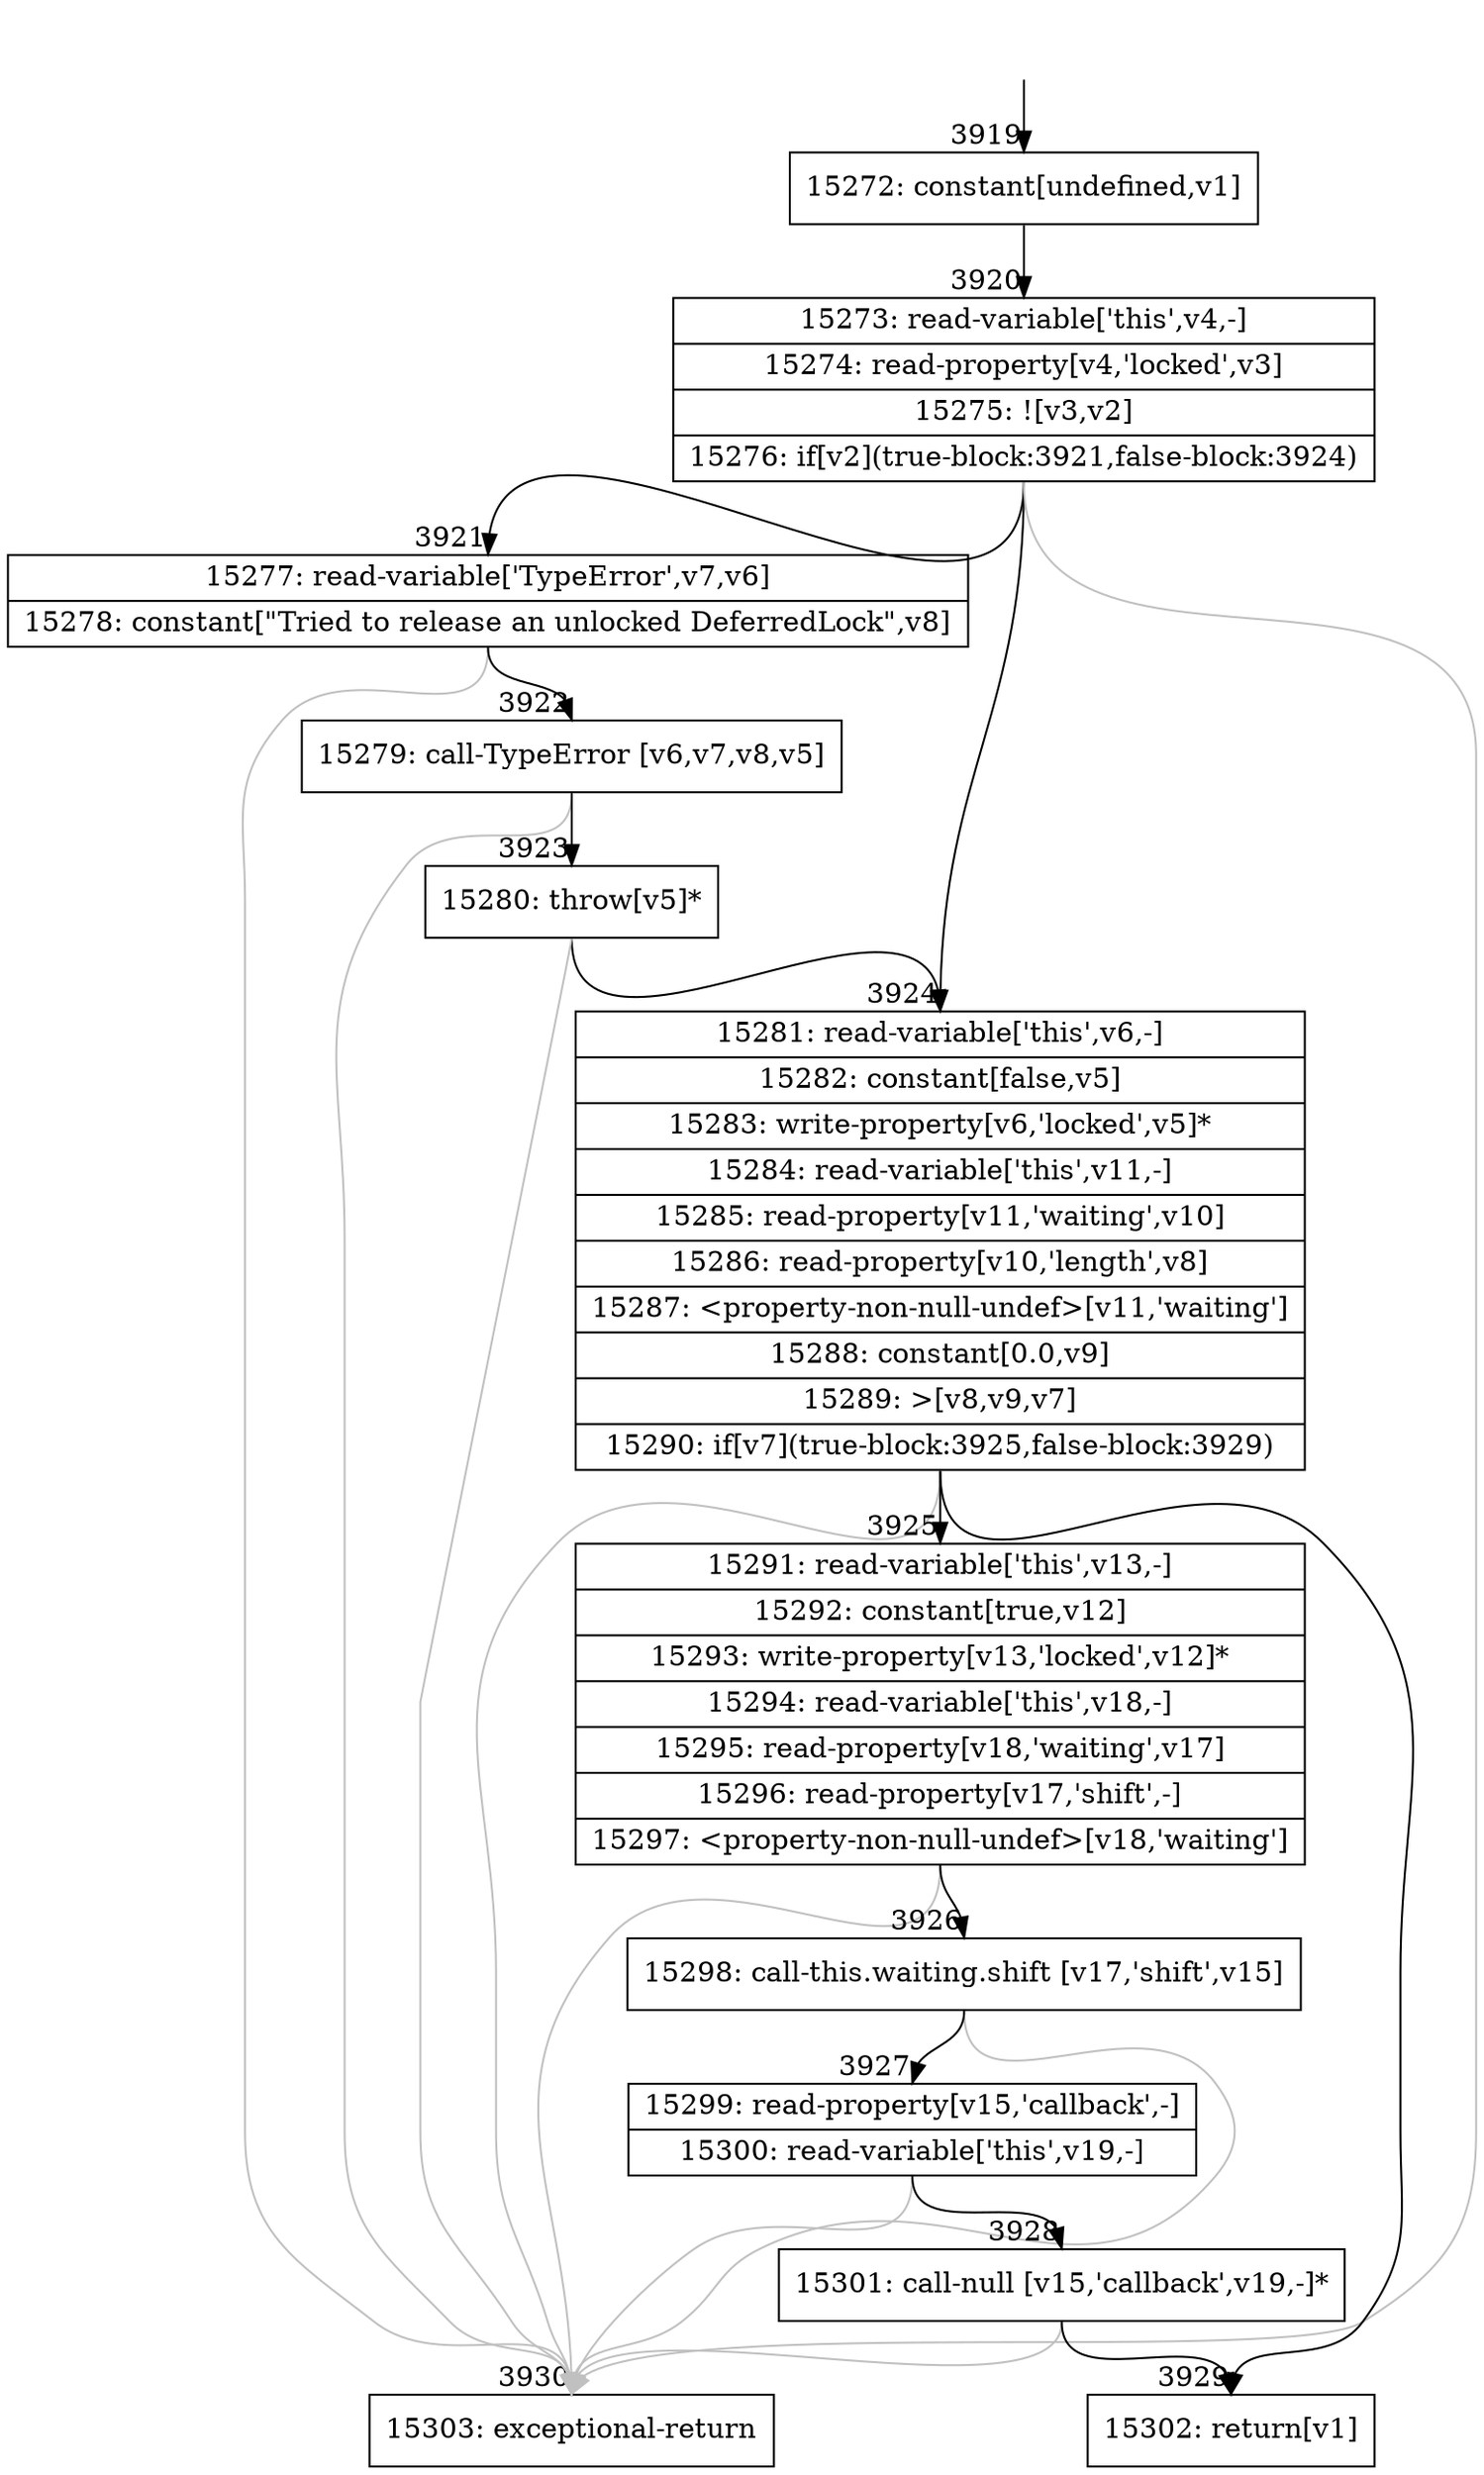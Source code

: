 digraph {
rankdir="TD"
BB_entry298[shape=none,label=""];
BB_entry298 -> BB3919 [tailport=s, headport=n, headlabel="    3919"]
BB3919 [shape=record label="{15272: constant[undefined,v1]}" ] 
BB3919 -> BB3920 [tailport=s, headport=n, headlabel="      3920"]
BB3920 [shape=record label="{15273: read-variable['this',v4,-]|15274: read-property[v4,'locked',v3]|15275: ![v3,v2]|15276: if[v2](true-block:3921,false-block:3924)}" ] 
BB3920 -> BB3921 [tailport=s, headport=n, headlabel="      3921"]
BB3920 -> BB3924 [tailport=s, headport=n, headlabel="      3924"]
BB3920 -> BB3930 [tailport=s, headport=n, color=gray, headlabel="      3930"]
BB3921 [shape=record label="{15277: read-variable['TypeError',v7,v6]|15278: constant[\"Tried to release an unlocked DeferredLock\",v8]}" ] 
BB3921 -> BB3922 [tailport=s, headport=n, headlabel="      3922"]
BB3921 -> BB3930 [tailport=s, headport=n, color=gray]
BB3922 [shape=record label="{15279: call-TypeError [v6,v7,v8,v5]}" ] 
BB3922 -> BB3923 [tailport=s, headport=n, headlabel="      3923"]
BB3922 -> BB3930 [tailport=s, headport=n, color=gray]
BB3923 [shape=record label="{15280: throw[v5]*}" ] 
BB3923 -> BB3924 [tailport=s, headport=n]
BB3923 -> BB3930 [tailport=s, headport=n, color=gray]
BB3924 [shape=record label="{15281: read-variable['this',v6,-]|15282: constant[false,v5]|15283: write-property[v6,'locked',v5]*|15284: read-variable['this',v11,-]|15285: read-property[v11,'waiting',v10]|15286: read-property[v10,'length',v8]|15287: \<property-non-null-undef\>[v11,'waiting']|15288: constant[0.0,v9]|15289: \>[v8,v9,v7]|15290: if[v7](true-block:3925,false-block:3929)}" ] 
BB3924 -> BB3925 [tailport=s, headport=n, headlabel="      3925"]
BB3924 -> BB3929 [tailport=s, headport=n, headlabel="      3929"]
BB3924 -> BB3930 [tailport=s, headport=n, color=gray]
BB3925 [shape=record label="{15291: read-variable['this',v13,-]|15292: constant[true,v12]|15293: write-property[v13,'locked',v12]*|15294: read-variable['this',v18,-]|15295: read-property[v18,'waiting',v17]|15296: read-property[v17,'shift',-]|15297: \<property-non-null-undef\>[v18,'waiting']}" ] 
BB3925 -> BB3926 [tailport=s, headport=n, headlabel="      3926"]
BB3925 -> BB3930 [tailport=s, headport=n, color=gray]
BB3926 [shape=record label="{15298: call-this.waiting.shift [v17,'shift',v15]}" ] 
BB3926 -> BB3927 [tailport=s, headport=n, headlabel="      3927"]
BB3926 -> BB3930 [tailport=s, headport=n, color=gray]
BB3927 [shape=record label="{15299: read-property[v15,'callback',-]|15300: read-variable['this',v19,-]}" ] 
BB3927 -> BB3928 [tailport=s, headport=n, headlabel="      3928"]
BB3927 -> BB3930 [tailport=s, headport=n, color=gray]
BB3928 [shape=record label="{15301: call-null [v15,'callback',v19,-]*}" ] 
BB3928 -> BB3929 [tailport=s, headport=n]
BB3928 -> BB3930 [tailport=s, headport=n, color=gray]
BB3929 [shape=record label="{15302: return[v1]}" ] 
BB3930 [shape=record label="{15303: exceptional-return}" ] 
//#$~ 2624
}
